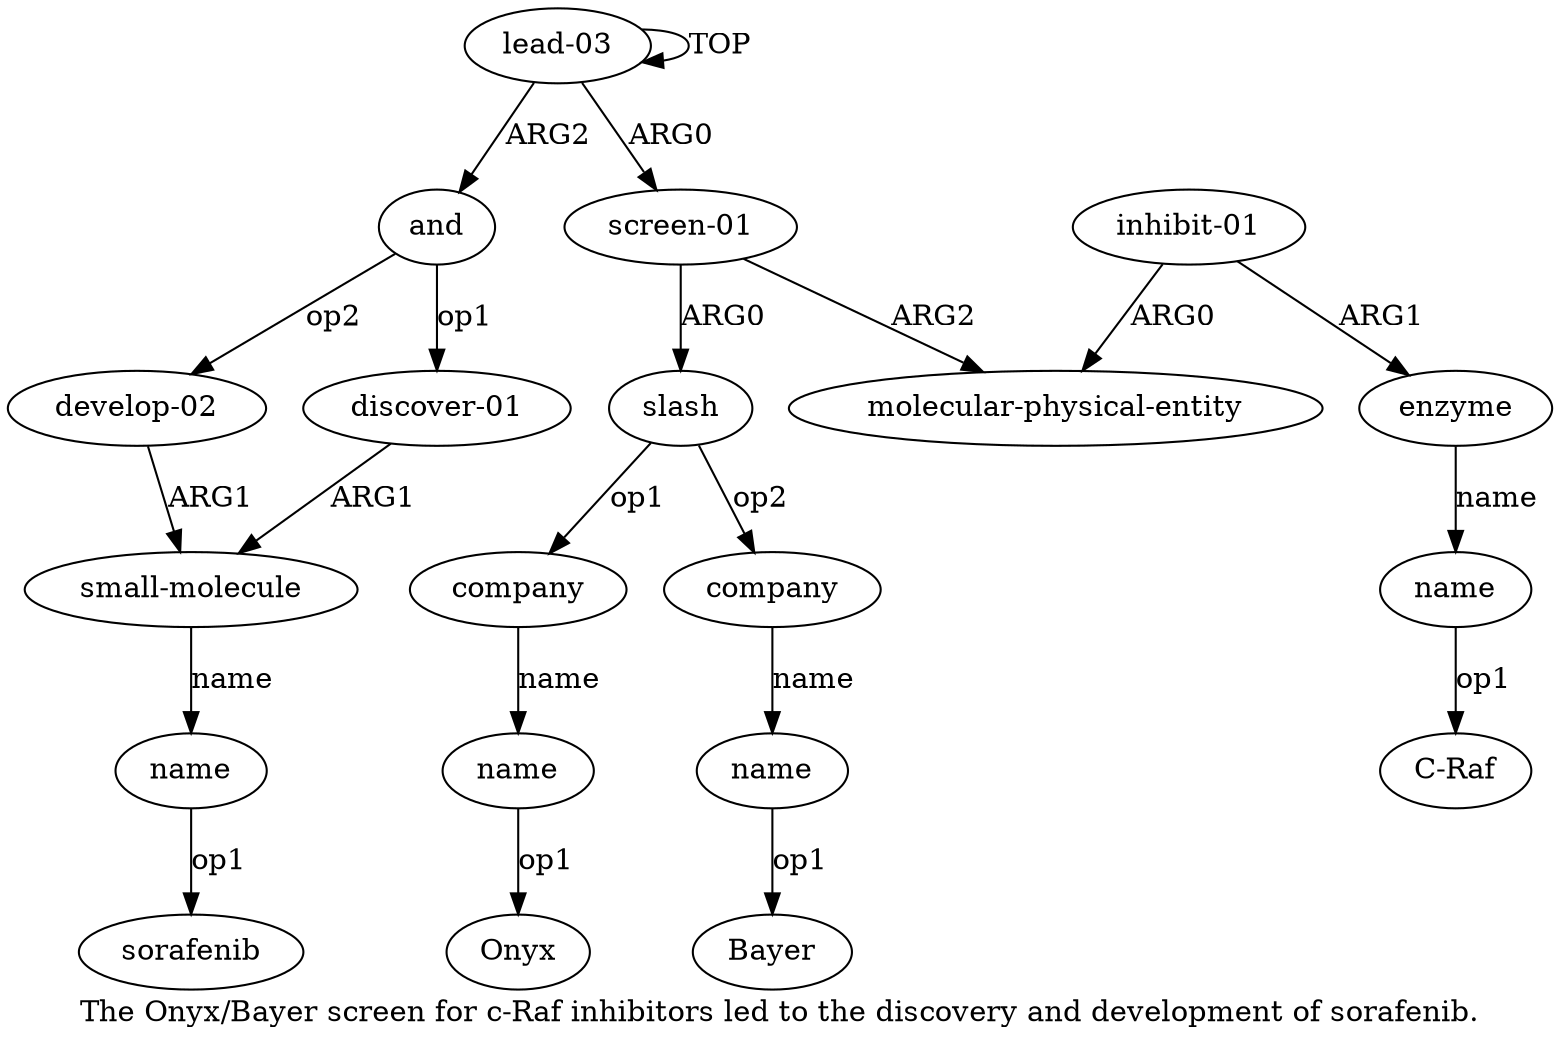 digraph  {
	graph [label="The Onyx/Bayer screen for c-Raf inhibitors led to the discovery and development of sorafenib."];
	node [label="\N"];
	a15	 [color=black,
		gold_ind=15,
		gold_label="develop-02",
		label="develop-02",
		test_ind=15,
		test_label="develop-02"];
	a13	 [color=black,
		gold_ind=13,
		gold_label="small-molecule",
		label="small-molecule",
		test_ind=13,
		test_label="small-molecule"];
	a15 -> a13 [key=0,
	color=black,
	gold_label=ARG1,
	label=ARG1,
	test_label=ARG1];
a14 [color=black,
	gold_ind=14,
	gold_label=name,
	label=name,
	test_ind=14,
	test_label=name];
"a14 sorafenib" [color=black,
	gold_ind=-1,
	gold_label=sorafenib,
	label=sorafenib,
	test_ind=-1,
	test_label=sorafenib];
a14 -> "a14 sorafenib" [key=0,
color=black,
gold_label=op1,
label=op1,
test_label=op1];
a11 [color=black,
gold_ind=11,
gold_label=and,
label=and,
test_ind=11,
test_label=and];
a11 -> a15 [key=0,
color=black,
gold_label=op2,
label=op2,
test_label=op2];
a12 [color=black,
gold_ind=12,
gold_label="discover-01",
label="discover-01",
test_ind=12,
test_label="discover-01"];
a11 -> a12 [key=0,
color=black,
gold_label=op1,
label=op1,
test_label=op1];
a10 [color=black,
gold_ind=10,
gold_label=name,
label=name,
test_ind=10,
test_label=name];
"a10 C-Raf" [color=black,
gold_ind=-1,
gold_label="C-Raf",
label="C-Raf",
test_ind=-1,
test_label="C-Raf"];
a10 -> "a10 C-Raf" [key=0,
color=black,
gold_label=op1,
label=op1,
test_label=op1];
a13 -> a14 [key=0,
color=black,
gold_label=name,
label=name,
test_label=name];
a12 -> a13 [key=0,
color=black,
gold_label=ARG1,
label=ARG1,
test_label=ARG1];
"a4 Onyx" [color=black,
gold_ind=-1,
gold_label=Onyx,
label=Onyx,
test_ind=-1,
test_label=Onyx];
a1 [color=black,
gold_ind=1,
gold_label="screen-01",
label="screen-01",
test_ind=1,
test_label="screen-01"];
a2 [color=black,
gold_ind=2,
gold_label=slash,
label=slash,
test_ind=2,
test_label=slash];
a1 -> a2 [key=0,
color=black,
gold_label=ARG0,
label=ARG0,
test_label=ARG0];
a7 [color=black,
gold_ind=7,
gold_label="molecular-physical-entity",
label="molecular-physical-entity",
test_ind=7,
test_label="molecular-physical-entity"];
a1 -> a7 [key=0,
color=black,
gold_label=ARG2,
label=ARG2,
test_label=ARG2];
a0 [color=black,
gold_ind=0,
gold_label="lead-03",
label="lead-03",
test_ind=0,
test_label="lead-03"];
a0 -> a11 [key=0,
color=black,
gold_label=ARG2,
label=ARG2,
test_label=ARG2];
a0 -> a1 [key=0,
color=black,
gold_label=ARG0,
label=ARG0,
test_label=ARG0];
a0 -> a0 [key=0,
color=black,
gold_label=TOP,
label=TOP,
test_label=TOP];
a3 [color=black,
gold_ind=3,
gold_label=company,
label=company,
test_ind=3,
test_label=company];
a4 [color=black,
gold_ind=4,
gold_label=name,
label=name,
test_ind=4,
test_label=name];
a3 -> a4 [key=0,
color=black,
gold_label=name,
label=name,
test_label=name];
a2 -> a3 [key=0,
color=black,
gold_label=op1,
label=op1,
test_label=op1];
a5 [color=black,
gold_ind=5,
gold_label=company,
label=company,
test_ind=5,
test_label=company];
a2 -> a5 [key=0,
color=black,
gold_label=op2,
label=op2,
test_label=op2];
a6 [color=black,
gold_ind=6,
gold_label=name,
label=name,
test_ind=6,
test_label=name];
a5 -> a6 [key=0,
color=black,
gold_label=name,
label=name,
test_label=name];
a4 -> "a4 Onyx" [key=0,
color=black,
gold_label=op1,
label=op1,
test_label=op1];
"a6 Bayer" [color=black,
gold_ind=-1,
gold_label=Bayer,
label=Bayer,
test_ind=-1,
test_label=Bayer];
a6 -> "a6 Bayer" [key=0,
color=black,
gold_label=op1,
label=op1,
test_label=op1];
a9 [color=black,
gold_ind=9,
gold_label=enzyme,
label=enzyme,
test_ind=9,
test_label=enzyme];
a9 -> a10 [key=0,
color=black,
gold_label=name,
label=name,
test_label=name];
a8 [color=black,
gold_ind=8,
gold_label="inhibit-01",
label="inhibit-01",
test_ind=8,
test_label="inhibit-01"];
a8 -> a7 [key=0,
color=black,
gold_label=ARG0,
label=ARG0,
test_label=ARG0];
a8 -> a9 [key=0,
color=black,
gold_label=ARG1,
label=ARG1,
test_label=ARG1];
}

